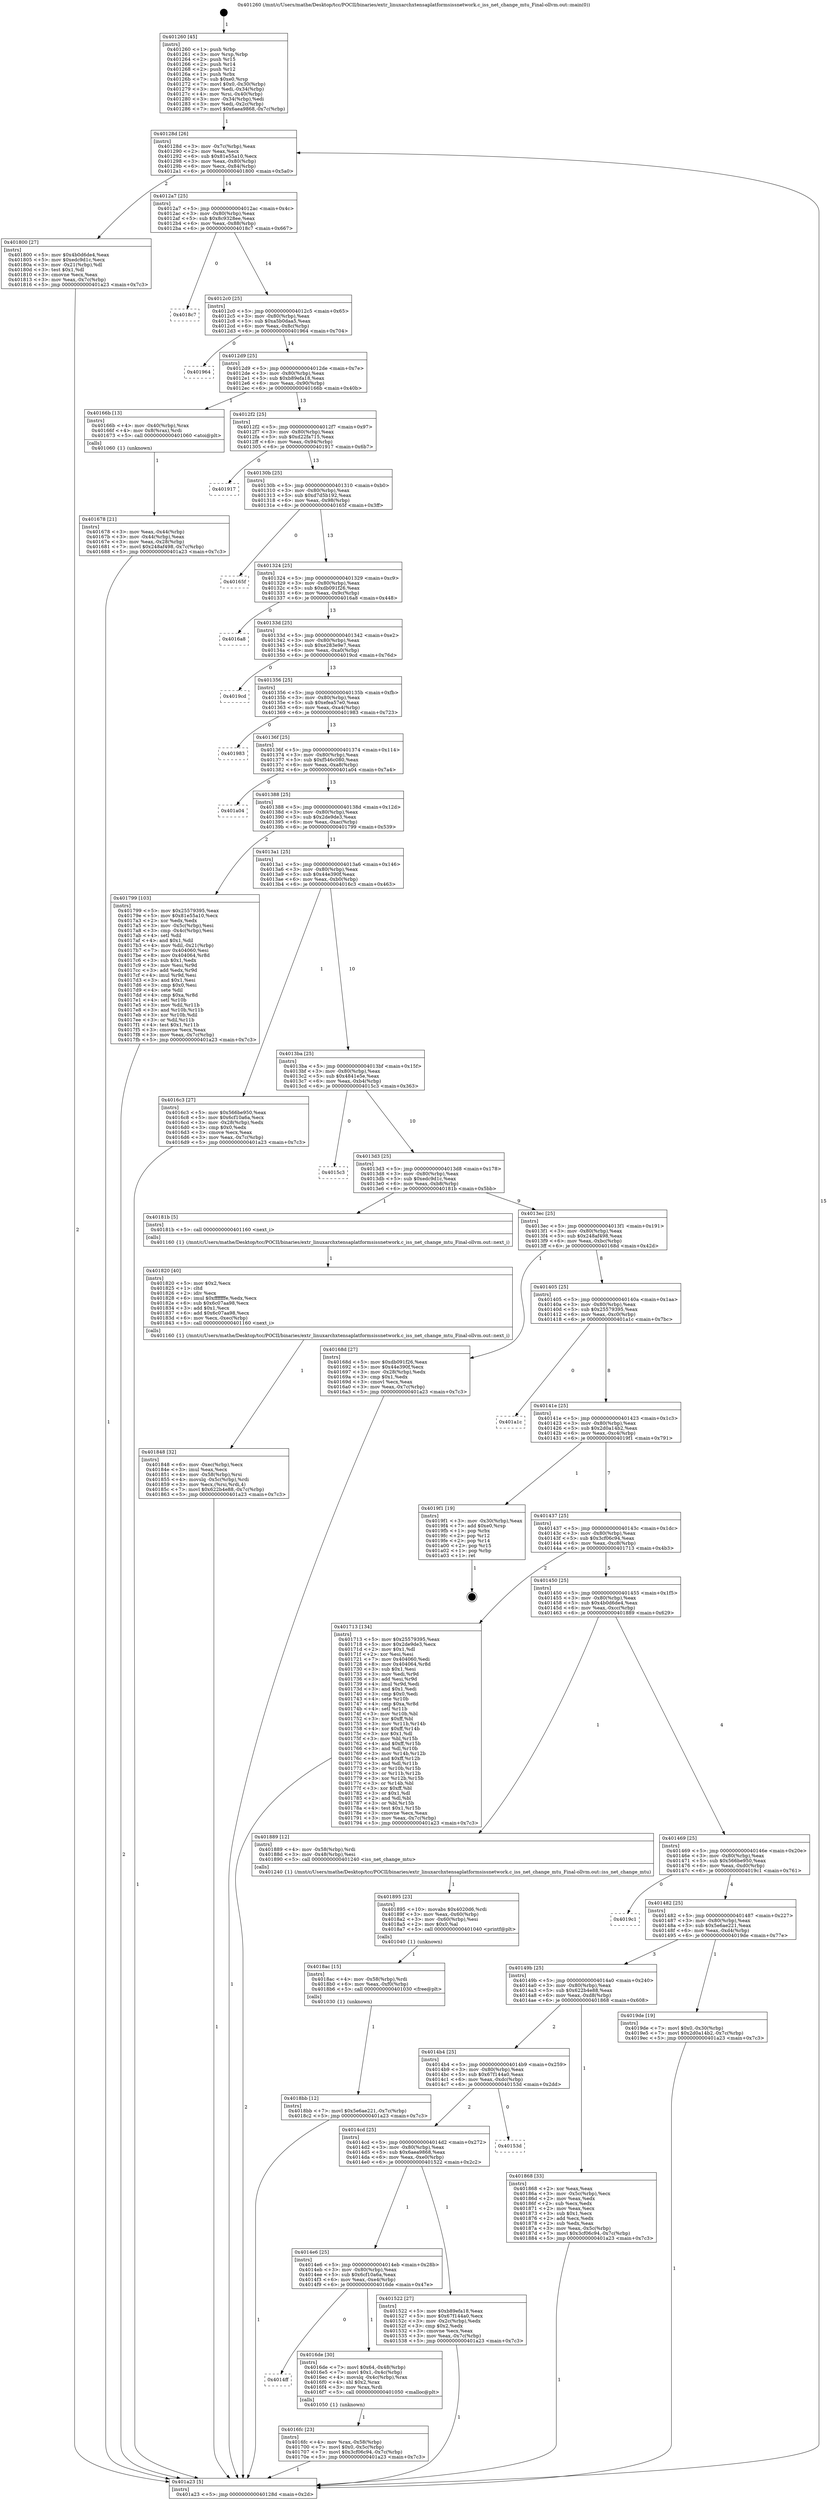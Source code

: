 digraph "0x401260" {
  label = "0x401260 (/mnt/c/Users/mathe/Desktop/tcc/POCII/binaries/extr_linuxarchxtensaplatformsissnetwork.c_iss_net_change_mtu_Final-ollvm.out::main(0))"
  labelloc = "t"
  node[shape=record]

  Entry [label="",width=0.3,height=0.3,shape=circle,fillcolor=black,style=filled]
  "0x40128d" [label="{
     0x40128d [26]\l
     | [instrs]\l
     &nbsp;&nbsp;0x40128d \<+3\>: mov -0x7c(%rbp),%eax\l
     &nbsp;&nbsp;0x401290 \<+2\>: mov %eax,%ecx\l
     &nbsp;&nbsp;0x401292 \<+6\>: sub $0x81e55a10,%ecx\l
     &nbsp;&nbsp;0x401298 \<+3\>: mov %eax,-0x80(%rbp)\l
     &nbsp;&nbsp;0x40129b \<+6\>: mov %ecx,-0x84(%rbp)\l
     &nbsp;&nbsp;0x4012a1 \<+6\>: je 0000000000401800 \<main+0x5a0\>\l
  }"]
  "0x401800" [label="{
     0x401800 [27]\l
     | [instrs]\l
     &nbsp;&nbsp;0x401800 \<+5\>: mov $0x4b0d6de4,%eax\l
     &nbsp;&nbsp;0x401805 \<+5\>: mov $0xedc9d1c,%ecx\l
     &nbsp;&nbsp;0x40180a \<+3\>: mov -0x21(%rbp),%dl\l
     &nbsp;&nbsp;0x40180d \<+3\>: test $0x1,%dl\l
     &nbsp;&nbsp;0x401810 \<+3\>: cmovne %ecx,%eax\l
     &nbsp;&nbsp;0x401813 \<+3\>: mov %eax,-0x7c(%rbp)\l
     &nbsp;&nbsp;0x401816 \<+5\>: jmp 0000000000401a23 \<main+0x7c3\>\l
  }"]
  "0x4012a7" [label="{
     0x4012a7 [25]\l
     | [instrs]\l
     &nbsp;&nbsp;0x4012a7 \<+5\>: jmp 00000000004012ac \<main+0x4c\>\l
     &nbsp;&nbsp;0x4012ac \<+3\>: mov -0x80(%rbp),%eax\l
     &nbsp;&nbsp;0x4012af \<+5\>: sub $0x8c9328ee,%eax\l
     &nbsp;&nbsp;0x4012b4 \<+6\>: mov %eax,-0x88(%rbp)\l
     &nbsp;&nbsp;0x4012ba \<+6\>: je 00000000004018c7 \<main+0x667\>\l
  }"]
  Exit [label="",width=0.3,height=0.3,shape=circle,fillcolor=black,style=filled,peripheries=2]
  "0x4018c7" [label="{
     0x4018c7\l
  }", style=dashed]
  "0x4012c0" [label="{
     0x4012c0 [25]\l
     | [instrs]\l
     &nbsp;&nbsp;0x4012c0 \<+5\>: jmp 00000000004012c5 \<main+0x65\>\l
     &nbsp;&nbsp;0x4012c5 \<+3\>: mov -0x80(%rbp),%eax\l
     &nbsp;&nbsp;0x4012c8 \<+5\>: sub $0xa5b0daa5,%eax\l
     &nbsp;&nbsp;0x4012cd \<+6\>: mov %eax,-0x8c(%rbp)\l
     &nbsp;&nbsp;0x4012d3 \<+6\>: je 0000000000401964 \<main+0x704\>\l
  }"]
  "0x4018bb" [label="{
     0x4018bb [12]\l
     | [instrs]\l
     &nbsp;&nbsp;0x4018bb \<+7\>: movl $0x5e6ae221,-0x7c(%rbp)\l
     &nbsp;&nbsp;0x4018c2 \<+5\>: jmp 0000000000401a23 \<main+0x7c3\>\l
  }"]
  "0x401964" [label="{
     0x401964\l
  }", style=dashed]
  "0x4012d9" [label="{
     0x4012d9 [25]\l
     | [instrs]\l
     &nbsp;&nbsp;0x4012d9 \<+5\>: jmp 00000000004012de \<main+0x7e\>\l
     &nbsp;&nbsp;0x4012de \<+3\>: mov -0x80(%rbp),%eax\l
     &nbsp;&nbsp;0x4012e1 \<+5\>: sub $0xb89efa18,%eax\l
     &nbsp;&nbsp;0x4012e6 \<+6\>: mov %eax,-0x90(%rbp)\l
     &nbsp;&nbsp;0x4012ec \<+6\>: je 000000000040166b \<main+0x40b\>\l
  }"]
  "0x4018ac" [label="{
     0x4018ac [15]\l
     | [instrs]\l
     &nbsp;&nbsp;0x4018ac \<+4\>: mov -0x58(%rbp),%rdi\l
     &nbsp;&nbsp;0x4018b0 \<+6\>: mov %eax,-0xf0(%rbp)\l
     &nbsp;&nbsp;0x4018b6 \<+5\>: call 0000000000401030 \<free@plt\>\l
     | [calls]\l
     &nbsp;&nbsp;0x401030 \{1\} (unknown)\l
  }"]
  "0x40166b" [label="{
     0x40166b [13]\l
     | [instrs]\l
     &nbsp;&nbsp;0x40166b \<+4\>: mov -0x40(%rbp),%rax\l
     &nbsp;&nbsp;0x40166f \<+4\>: mov 0x8(%rax),%rdi\l
     &nbsp;&nbsp;0x401673 \<+5\>: call 0000000000401060 \<atoi@plt\>\l
     | [calls]\l
     &nbsp;&nbsp;0x401060 \{1\} (unknown)\l
  }"]
  "0x4012f2" [label="{
     0x4012f2 [25]\l
     | [instrs]\l
     &nbsp;&nbsp;0x4012f2 \<+5\>: jmp 00000000004012f7 \<main+0x97\>\l
     &nbsp;&nbsp;0x4012f7 \<+3\>: mov -0x80(%rbp),%eax\l
     &nbsp;&nbsp;0x4012fa \<+5\>: sub $0xd22fa715,%eax\l
     &nbsp;&nbsp;0x4012ff \<+6\>: mov %eax,-0x94(%rbp)\l
     &nbsp;&nbsp;0x401305 \<+6\>: je 0000000000401917 \<main+0x6b7\>\l
  }"]
  "0x401895" [label="{
     0x401895 [23]\l
     | [instrs]\l
     &nbsp;&nbsp;0x401895 \<+10\>: movabs $0x4020d6,%rdi\l
     &nbsp;&nbsp;0x40189f \<+3\>: mov %eax,-0x60(%rbp)\l
     &nbsp;&nbsp;0x4018a2 \<+3\>: mov -0x60(%rbp),%esi\l
     &nbsp;&nbsp;0x4018a5 \<+2\>: mov $0x0,%al\l
     &nbsp;&nbsp;0x4018a7 \<+5\>: call 0000000000401040 \<printf@plt\>\l
     | [calls]\l
     &nbsp;&nbsp;0x401040 \{1\} (unknown)\l
  }"]
  "0x401917" [label="{
     0x401917\l
  }", style=dashed]
  "0x40130b" [label="{
     0x40130b [25]\l
     | [instrs]\l
     &nbsp;&nbsp;0x40130b \<+5\>: jmp 0000000000401310 \<main+0xb0\>\l
     &nbsp;&nbsp;0x401310 \<+3\>: mov -0x80(%rbp),%eax\l
     &nbsp;&nbsp;0x401313 \<+5\>: sub $0xd7d5b192,%eax\l
     &nbsp;&nbsp;0x401318 \<+6\>: mov %eax,-0x98(%rbp)\l
     &nbsp;&nbsp;0x40131e \<+6\>: je 000000000040165f \<main+0x3ff\>\l
  }"]
  "0x401848" [label="{
     0x401848 [32]\l
     | [instrs]\l
     &nbsp;&nbsp;0x401848 \<+6\>: mov -0xec(%rbp),%ecx\l
     &nbsp;&nbsp;0x40184e \<+3\>: imul %eax,%ecx\l
     &nbsp;&nbsp;0x401851 \<+4\>: mov -0x58(%rbp),%rsi\l
     &nbsp;&nbsp;0x401855 \<+4\>: movslq -0x5c(%rbp),%rdi\l
     &nbsp;&nbsp;0x401859 \<+3\>: mov %ecx,(%rsi,%rdi,4)\l
     &nbsp;&nbsp;0x40185c \<+7\>: movl $0x622b4e88,-0x7c(%rbp)\l
     &nbsp;&nbsp;0x401863 \<+5\>: jmp 0000000000401a23 \<main+0x7c3\>\l
  }"]
  "0x40165f" [label="{
     0x40165f\l
  }", style=dashed]
  "0x401324" [label="{
     0x401324 [25]\l
     | [instrs]\l
     &nbsp;&nbsp;0x401324 \<+5\>: jmp 0000000000401329 \<main+0xc9\>\l
     &nbsp;&nbsp;0x401329 \<+3\>: mov -0x80(%rbp),%eax\l
     &nbsp;&nbsp;0x40132c \<+5\>: sub $0xdb091f26,%eax\l
     &nbsp;&nbsp;0x401331 \<+6\>: mov %eax,-0x9c(%rbp)\l
     &nbsp;&nbsp;0x401337 \<+6\>: je 00000000004016a8 \<main+0x448\>\l
  }"]
  "0x401820" [label="{
     0x401820 [40]\l
     | [instrs]\l
     &nbsp;&nbsp;0x401820 \<+5\>: mov $0x2,%ecx\l
     &nbsp;&nbsp;0x401825 \<+1\>: cltd\l
     &nbsp;&nbsp;0x401826 \<+2\>: idiv %ecx\l
     &nbsp;&nbsp;0x401828 \<+6\>: imul $0xfffffffe,%edx,%ecx\l
     &nbsp;&nbsp;0x40182e \<+6\>: sub $0x6c07aa98,%ecx\l
     &nbsp;&nbsp;0x401834 \<+3\>: add $0x1,%ecx\l
     &nbsp;&nbsp;0x401837 \<+6\>: add $0x6c07aa98,%ecx\l
     &nbsp;&nbsp;0x40183d \<+6\>: mov %ecx,-0xec(%rbp)\l
     &nbsp;&nbsp;0x401843 \<+5\>: call 0000000000401160 \<next_i\>\l
     | [calls]\l
     &nbsp;&nbsp;0x401160 \{1\} (/mnt/c/Users/mathe/Desktop/tcc/POCII/binaries/extr_linuxarchxtensaplatformsissnetwork.c_iss_net_change_mtu_Final-ollvm.out::next_i)\l
  }"]
  "0x4016a8" [label="{
     0x4016a8\l
  }", style=dashed]
  "0x40133d" [label="{
     0x40133d [25]\l
     | [instrs]\l
     &nbsp;&nbsp;0x40133d \<+5\>: jmp 0000000000401342 \<main+0xe2\>\l
     &nbsp;&nbsp;0x401342 \<+3\>: mov -0x80(%rbp),%eax\l
     &nbsp;&nbsp;0x401345 \<+5\>: sub $0xe283e9e7,%eax\l
     &nbsp;&nbsp;0x40134a \<+6\>: mov %eax,-0xa0(%rbp)\l
     &nbsp;&nbsp;0x401350 \<+6\>: je 00000000004019cd \<main+0x76d\>\l
  }"]
  "0x4016fc" [label="{
     0x4016fc [23]\l
     | [instrs]\l
     &nbsp;&nbsp;0x4016fc \<+4\>: mov %rax,-0x58(%rbp)\l
     &nbsp;&nbsp;0x401700 \<+7\>: movl $0x0,-0x5c(%rbp)\l
     &nbsp;&nbsp;0x401707 \<+7\>: movl $0x3cf06c94,-0x7c(%rbp)\l
     &nbsp;&nbsp;0x40170e \<+5\>: jmp 0000000000401a23 \<main+0x7c3\>\l
  }"]
  "0x4019cd" [label="{
     0x4019cd\l
  }", style=dashed]
  "0x401356" [label="{
     0x401356 [25]\l
     | [instrs]\l
     &nbsp;&nbsp;0x401356 \<+5\>: jmp 000000000040135b \<main+0xfb\>\l
     &nbsp;&nbsp;0x40135b \<+3\>: mov -0x80(%rbp),%eax\l
     &nbsp;&nbsp;0x40135e \<+5\>: sub $0xefea57e0,%eax\l
     &nbsp;&nbsp;0x401363 \<+6\>: mov %eax,-0xa4(%rbp)\l
     &nbsp;&nbsp;0x401369 \<+6\>: je 0000000000401983 \<main+0x723\>\l
  }"]
  "0x4014ff" [label="{
     0x4014ff\l
  }", style=dashed]
  "0x401983" [label="{
     0x401983\l
  }", style=dashed]
  "0x40136f" [label="{
     0x40136f [25]\l
     | [instrs]\l
     &nbsp;&nbsp;0x40136f \<+5\>: jmp 0000000000401374 \<main+0x114\>\l
     &nbsp;&nbsp;0x401374 \<+3\>: mov -0x80(%rbp),%eax\l
     &nbsp;&nbsp;0x401377 \<+5\>: sub $0xf546c080,%eax\l
     &nbsp;&nbsp;0x40137c \<+6\>: mov %eax,-0xa8(%rbp)\l
     &nbsp;&nbsp;0x401382 \<+6\>: je 0000000000401a04 \<main+0x7a4\>\l
  }"]
  "0x4016de" [label="{
     0x4016de [30]\l
     | [instrs]\l
     &nbsp;&nbsp;0x4016de \<+7\>: movl $0x64,-0x48(%rbp)\l
     &nbsp;&nbsp;0x4016e5 \<+7\>: movl $0x1,-0x4c(%rbp)\l
     &nbsp;&nbsp;0x4016ec \<+4\>: movslq -0x4c(%rbp),%rax\l
     &nbsp;&nbsp;0x4016f0 \<+4\>: shl $0x2,%rax\l
     &nbsp;&nbsp;0x4016f4 \<+3\>: mov %rax,%rdi\l
     &nbsp;&nbsp;0x4016f7 \<+5\>: call 0000000000401050 \<malloc@plt\>\l
     | [calls]\l
     &nbsp;&nbsp;0x401050 \{1\} (unknown)\l
  }"]
  "0x401a04" [label="{
     0x401a04\l
  }", style=dashed]
  "0x401388" [label="{
     0x401388 [25]\l
     | [instrs]\l
     &nbsp;&nbsp;0x401388 \<+5\>: jmp 000000000040138d \<main+0x12d\>\l
     &nbsp;&nbsp;0x40138d \<+3\>: mov -0x80(%rbp),%eax\l
     &nbsp;&nbsp;0x401390 \<+5\>: sub $0x2de9de3,%eax\l
     &nbsp;&nbsp;0x401395 \<+6\>: mov %eax,-0xac(%rbp)\l
     &nbsp;&nbsp;0x40139b \<+6\>: je 0000000000401799 \<main+0x539\>\l
  }"]
  "0x401678" [label="{
     0x401678 [21]\l
     | [instrs]\l
     &nbsp;&nbsp;0x401678 \<+3\>: mov %eax,-0x44(%rbp)\l
     &nbsp;&nbsp;0x40167b \<+3\>: mov -0x44(%rbp),%eax\l
     &nbsp;&nbsp;0x40167e \<+3\>: mov %eax,-0x28(%rbp)\l
     &nbsp;&nbsp;0x401681 \<+7\>: movl $0x248af498,-0x7c(%rbp)\l
     &nbsp;&nbsp;0x401688 \<+5\>: jmp 0000000000401a23 \<main+0x7c3\>\l
  }"]
  "0x401799" [label="{
     0x401799 [103]\l
     | [instrs]\l
     &nbsp;&nbsp;0x401799 \<+5\>: mov $0x25579395,%eax\l
     &nbsp;&nbsp;0x40179e \<+5\>: mov $0x81e55a10,%ecx\l
     &nbsp;&nbsp;0x4017a3 \<+2\>: xor %edx,%edx\l
     &nbsp;&nbsp;0x4017a5 \<+3\>: mov -0x5c(%rbp),%esi\l
     &nbsp;&nbsp;0x4017a8 \<+3\>: cmp -0x4c(%rbp),%esi\l
     &nbsp;&nbsp;0x4017ab \<+4\>: setl %dil\l
     &nbsp;&nbsp;0x4017af \<+4\>: and $0x1,%dil\l
     &nbsp;&nbsp;0x4017b3 \<+4\>: mov %dil,-0x21(%rbp)\l
     &nbsp;&nbsp;0x4017b7 \<+7\>: mov 0x404060,%esi\l
     &nbsp;&nbsp;0x4017be \<+8\>: mov 0x404064,%r8d\l
     &nbsp;&nbsp;0x4017c6 \<+3\>: sub $0x1,%edx\l
     &nbsp;&nbsp;0x4017c9 \<+3\>: mov %esi,%r9d\l
     &nbsp;&nbsp;0x4017cc \<+3\>: add %edx,%r9d\l
     &nbsp;&nbsp;0x4017cf \<+4\>: imul %r9d,%esi\l
     &nbsp;&nbsp;0x4017d3 \<+3\>: and $0x1,%esi\l
     &nbsp;&nbsp;0x4017d6 \<+3\>: cmp $0x0,%esi\l
     &nbsp;&nbsp;0x4017d9 \<+4\>: sete %dil\l
     &nbsp;&nbsp;0x4017dd \<+4\>: cmp $0xa,%r8d\l
     &nbsp;&nbsp;0x4017e1 \<+4\>: setl %r10b\l
     &nbsp;&nbsp;0x4017e5 \<+3\>: mov %dil,%r11b\l
     &nbsp;&nbsp;0x4017e8 \<+3\>: and %r10b,%r11b\l
     &nbsp;&nbsp;0x4017eb \<+3\>: xor %r10b,%dil\l
     &nbsp;&nbsp;0x4017ee \<+3\>: or %dil,%r11b\l
     &nbsp;&nbsp;0x4017f1 \<+4\>: test $0x1,%r11b\l
     &nbsp;&nbsp;0x4017f5 \<+3\>: cmovne %ecx,%eax\l
     &nbsp;&nbsp;0x4017f8 \<+3\>: mov %eax,-0x7c(%rbp)\l
     &nbsp;&nbsp;0x4017fb \<+5\>: jmp 0000000000401a23 \<main+0x7c3\>\l
  }"]
  "0x4013a1" [label="{
     0x4013a1 [25]\l
     | [instrs]\l
     &nbsp;&nbsp;0x4013a1 \<+5\>: jmp 00000000004013a6 \<main+0x146\>\l
     &nbsp;&nbsp;0x4013a6 \<+3\>: mov -0x80(%rbp),%eax\l
     &nbsp;&nbsp;0x4013a9 \<+5\>: sub $0x44e390f,%eax\l
     &nbsp;&nbsp;0x4013ae \<+6\>: mov %eax,-0xb0(%rbp)\l
     &nbsp;&nbsp;0x4013b4 \<+6\>: je 00000000004016c3 \<main+0x463\>\l
  }"]
  "0x401260" [label="{
     0x401260 [45]\l
     | [instrs]\l
     &nbsp;&nbsp;0x401260 \<+1\>: push %rbp\l
     &nbsp;&nbsp;0x401261 \<+3\>: mov %rsp,%rbp\l
     &nbsp;&nbsp;0x401264 \<+2\>: push %r15\l
     &nbsp;&nbsp;0x401266 \<+2\>: push %r14\l
     &nbsp;&nbsp;0x401268 \<+2\>: push %r12\l
     &nbsp;&nbsp;0x40126a \<+1\>: push %rbx\l
     &nbsp;&nbsp;0x40126b \<+7\>: sub $0xe0,%rsp\l
     &nbsp;&nbsp;0x401272 \<+7\>: movl $0x0,-0x30(%rbp)\l
     &nbsp;&nbsp;0x401279 \<+3\>: mov %edi,-0x34(%rbp)\l
     &nbsp;&nbsp;0x40127c \<+4\>: mov %rsi,-0x40(%rbp)\l
     &nbsp;&nbsp;0x401280 \<+3\>: mov -0x34(%rbp),%edi\l
     &nbsp;&nbsp;0x401283 \<+3\>: mov %edi,-0x2c(%rbp)\l
     &nbsp;&nbsp;0x401286 \<+7\>: movl $0x6aea9868,-0x7c(%rbp)\l
  }"]
  "0x4016c3" [label="{
     0x4016c3 [27]\l
     | [instrs]\l
     &nbsp;&nbsp;0x4016c3 \<+5\>: mov $0x566be950,%eax\l
     &nbsp;&nbsp;0x4016c8 \<+5\>: mov $0x6cf10a6a,%ecx\l
     &nbsp;&nbsp;0x4016cd \<+3\>: mov -0x28(%rbp),%edx\l
     &nbsp;&nbsp;0x4016d0 \<+3\>: cmp $0x0,%edx\l
     &nbsp;&nbsp;0x4016d3 \<+3\>: cmove %ecx,%eax\l
     &nbsp;&nbsp;0x4016d6 \<+3\>: mov %eax,-0x7c(%rbp)\l
     &nbsp;&nbsp;0x4016d9 \<+5\>: jmp 0000000000401a23 \<main+0x7c3\>\l
  }"]
  "0x4013ba" [label="{
     0x4013ba [25]\l
     | [instrs]\l
     &nbsp;&nbsp;0x4013ba \<+5\>: jmp 00000000004013bf \<main+0x15f\>\l
     &nbsp;&nbsp;0x4013bf \<+3\>: mov -0x80(%rbp),%eax\l
     &nbsp;&nbsp;0x4013c2 \<+5\>: sub $0x4841e5e,%eax\l
     &nbsp;&nbsp;0x4013c7 \<+6\>: mov %eax,-0xb4(%rbp)\l
     &nbsp;&nbsp;0x4013cd \<+6\>: je 00000000004015c3 \<main+0x363\>\l
  }"]
  "0x401a23" [label="{
     0x401a23 [5]\l
     | [instrs]\l
     &nbsp;&nbsp;0x401a23 \<+5\>: jmp 000000000040128d \<main+0x2d\>\l
  }"]
  "0x4015c3" [label="{
     0x4015c3\l
  }", style=dashed]
  "0x4013d3" [label="{
     0x4013d3 [25]\l
     | [instrs]\l
     &nbsp;&nbsp;0x4013d3 \<+5\>: jmp 00000000004013d8 \<main+0x178\>\l
     &nbsp;&nbsp;0x4013d8 \<+3\>: mov -0x80(%rbp),%eax\l
     &nbsp;&nbsp;0x4013db \<+5\>: sub $0xedc9d1c,%eax\l
     &nbsp;&nbsp;0x4013e0 \<+6\>: mov %eax,-0xb8(%rbp)\l
     &nbsp;&nbsp;0x4013e6 \<+6\>: je 000000000040181b \<main+0x5bb\>\l
  }"]
  "0x4014e6" [label="{
     0x4014e6 [25]\l
     | [instrs]\l
     &nbsp;&nbsp;0x4014e6 \<+5\>: jmp 00000000004014eb \<main+0x28b\>\l
     &nbsp;&nbsp;0x4014eb \<+3\>: mov -0x80(%rbp),%eax\l
     &nbsp;&nbsp;0x4014ee \<+5\>: sub $0x6cf10a6a,%eax\l
     &nbsp;&nbsp;0x4014f3 \<+6\>: mov %eax,-0xe4(%rbp)\l
     &nbsp;&nbsp;0x4014f9 \<+6\>: je 00000000004016de \<main+0x47e\>\l
  }"]
  "0x40181b" [label="{
     0x40181b [5]\l
     | [instrs]\l
     &nbsp;&nbsp;0x40181b \<+5\>: call 0000000000401160 \<next_i\>\l
     | [calls]\l
     &nbsp;&nbsp;0x401160 \{1\} (/mnt/c/Users/mathe/Desktop/tcc/POCII/binaries/extr_linuxarchxtensaplatformsissnetwork.c_iss_net_change_mtu_Final-ollvm.out::next_i)\l
  }"]
  "0x4013ec" [label="{
     0x4013ec [25]\l
     | [instrs]\l
     &nbsp;&nbsp;0x4013ec \<+5\>: jmp 00000000004013f1 \<main+0x191\>\l
     &nbsp;&nbsp;0x4013f1 \<+3\>: mov -0x80(%rbp),%eax\l
     &nbsp;&nbsp;0x4013f4 \<+5\>: sub $0x248af498,%eax\l
     &nbsp;&nbsp;0x4013f9 \<+6\>: mov %eax,-0xbc(%rbp)\l
     &nbsp;&nbsp;0x4013ff \<+6\>: je 000000000040168d \<main+0x42d\>\l
  }"]
  "0x401522" [label="{
     0x401522 [27]\l
     | [instrs]\l
     &nbsp;&nbsp;0x401522 \<+5\>: mov $0xb89efa18,%eax\l
     &nbsp;&nbsp;0x401527 \<+5\>: mov $0x67f144a0,%ecx\l
     &nbsp;&nbsp;0x40152c \<+3\>: mov -0x2c(%rbp),%edx\l
     &nbsp;&nbsp;0x40152f \<+3\>: cmp $0x2,%edx\l
     &nbsp;&nbsp;0x401532 \<+3\>: cmovne %ecx,%eax\l
     &nbsp;&nbsp;0x401535 \<+3\>: mov %eax,-0x7c(%rbp)\l
     &nbsp;&nbsp;0x401538 \<+5\>: jmp 0000000000401a23 \<main+0x7c3\>\l
  }"]
  "0x40168d" [label="{
     0x40168d [27]\l
     | [instrs]\l
     &nbsp;&nbsp;0x40168d \<+5\>: mov $0xdb091f26,%eax\l
     &nbsp;&nbsp;0x401692 \<+5\>: mov $0x44e390f,%ecx\l
     &nbsp;&nbsp;0x401697 \<+3\>: mov -0x28(%rbp),%edx\l
     &nbsp;&nbsp;0x40169a \<+3\>: cmp $0x1,%edx\l
     &nbsp;&nbsp;0x40169d \<+3\>: cmovl %ecx,%eax\l
     &nbsp;&nbsp;0x4016a0 \<+3\>: mov %eax,-0x7c(%rbp)\l
     &nbsp;&nbsp;0x4016a3 \<+5\>: jmp 0000000000401a23 \<main+0x7c3\>\l
  }"]
  "0x401405" [label="{
     0x401405 [25]\l
     | [instrs]\l
     &nbsp;&nbsp;0x401405 \<+5\>: jmp 000000000040140a \<main+0x1aa\>\l
     &nbsp;&nbsp;0x40140a \<+3\>: mov -0x80(%rbp),%eax\l
     &nbsp;&nbsp;0x40140d \<+5\>: sub $0x25579395,%eax\l
     &nbsp;&nbsp;0x401412 \<+6\>: mov %eax,-0xc0(%rbp)\l
     &nbsp;&nbsp;0x401418 \<+6\>: je 0000000000401a1c \<main+0x7bc\>\l
  }"]
  "0x4014cd" [label="{
     0x4014cd [25]\l
     | [instrs]\l
     &nbsp;&nbsp;0x4014cd \<+5\>: jmp 00000000004014d2 \<main+0x272\>\l
     &nbsp;&nbsp;0x4014d2 \<+3\>: mov -0x80(%rbp),%eax\l
     &nbsp;&nbsp;0x4014d5 \<+5\>: sub $0x6aea9868,%eax\l
     &nbsp;&nbsp;0x4014da \<+6\>: mov %eax,-0xe0(%rbp)\l
     &nbsp;&nbsp;0x4014e0 \<+6\>: je 0000000000401522 \<main+0x2c2\>\l
  }"]
  "0x401a1c" [label="{
     0x401a1c\l
  }", style=dashed]
  "0x40141e" [label="{
     0x40141e [25]\l
     | [instrs]\l
     &nbsp;&nbsp;0x40141e \<+5\>: jmp 0000000000401423 \<main+0x1c3\>\l
     &nbsp;&nbsp;0x401423 \<+3\>: mov -0x80(%rbp),%eax\l
     &nbsp;&nbsp;0x401426 \<+5\>: sub $0x2d0a14b2,%eax\l
     &nbsp;&nbsp;0x40142b \<+6\>: mov %eax,-0xc4(%rbp)\l
     &nbsp;&nbsp;0x401431 \<+6\>: je 00000000004019f1 \<main+0x791\>\l
  }"]
  "0x40153d" [label="{
     0x40153d\l
  }", style=dashed]
  "0x4019f1" [label="{
     0x4019f1 [19]\l
     | [instrs]\l
     &nbsp;&nbsp;0x4019f1 \<+3\>: mov -0x30(%rbp),%eax\l
     &nbsp;&nbsp;0x4019f4 \<+7\>: add $0xe0,%rsp\l
     &nbsp;&nbsp;0x4019fb \<+1\>: pop %rbx\l
     &nbsp;&nbsp;0x4019fc \<+2\>: pop %r12\l
     &nbsp;&nbsp;0x4019fe \<+2\>: pop %r14\l
     &nbsp;&nbsp;0x401a00 \<+2\>: pop %r15\l
     &nbsp;&nbsp;0x401a02 \<+1\>: pop %rbp\l
     &nbsp;&nbsp;0x401a03 \<+1\>: ret\l
  }"]
  "0x401437" [label="{
     0x401437 [25]\l
     | [instrs]\l
     &nbsp;&nbsp;0x401437 \<+5\>: jmp 000000000040143c \<main+0x1dc\>\l
     &nbsp;&nbsp;0x40143c \<+3\>: mov -0x80(%rbp),%eax\l
     &nbsp;&nbsp;0x40143f \<+5\>: sub $0x3cf06c94,%eax\l
     &nbsp;&nbsp;0x401444 \<+6\>: mov %eax,-0xc8(%rbp)\l
     &nbsp;&nbsp;0x40144a \<+6\>: je 0000000000401713 \<main+0x4b3\>\l
  }"]
  "0x4014b4" [label="{
     0x4014b4 [25]\l
     | [instrs]\l
     &nbsp;&nbsp;0x4014b4 \<+5\>: jmp 00000000004014b9 \<main+0x259\>\l
     &nbsp;&nbsp;0x4014b9 \<+3\>: mov -0x80(%rbp),%eax\l
     &nbsp;&nbsp;0x4014bc \<+5\>: sub $0x67f144a0,%eax\l
     &nbsp;&nbsp;0x4014c1 \<+6\>: mov %eax,-0xdc(%rbp)\l
     &nbsp;&nbsp;0x4014c7 \<+6\>: je 000000000040153d \<main+0x2dd\>\l
  }"]
  "0x401713" [label="{
     0x401713 [134]\l
     | [instrs]\l
     &nbsp;&nbsp;0x401713 \<+5\>: mov $0x25579395,%eax\l
     &nbsp;&nbsp;0x401718 \<+5\>: mov $0x2de9de3,%ecx\l
     &nbsp;&nbsp;0x40171d \<+2\>: mov $0x1,%dl\l
     &nbsp;&nbsp;0x40171f \<+2\>: xor %esi,%esi\l
     &nbsp;&nbsp;0x401721 \<+7\>: mov 0x404060,%edi\l
     &nbsp;&nbsp;0x401728 \<+8\>: mov 0x404064,%r8d\l
     &nbsp;&nbsp;0x401730 \<+3\>: sub $0x1,%esi\l
     &nbsp;&nbsp;0x401733 \<+3\>: mov %edi,%r9d\l
     &nbsp;&nbsp;0x401736 \<+3\>: add %esi,%r9d\l
     &nbsp;&nbsp;0x401739 \<+4\>: imul %r9d,%edi\l
     &nbsp;&nbsp;0x40173d \<+3\>: and $0x1,%edi\l
     &nbsp;&nbsp;0x401740 \<+3\>: cmp $0x0,%edi\l
     &nbsp;&nbsp;0x401743 \<+4\>: sete %r10b\l
     &nbsp;&nbsp;0x401747 \<+4\>: cmp $0xa,%r8d\l
     &nbsp;&nbsp;0x40174b \<+4\>: setl %r11b\l
     &nbsp;&nbsp;0x40174f \<+3\>: mov %r10b,%bl\l
     &nbsp;&nbsp;0x401752 \<+3\>: xor $0xff,%bl\l
     &nbsp;&nbsp;0x401755 \<+3\>: mov %r11b,%r14b\l
     &nbsp;&nbsp;0x401758 \<+4\>: xor $0xff,%r14b\l
     &nbsp;&nbsp;0x40175c \<+3\>: xor $0x1,%dl\l
     &nbsp;&nbsp;0x40175f \<+3\>: mov %bl,%r15b\l
     &nbsp;&nbsp;0x401762 \<+4\>: and $0xff,%r15b\l
     &nbsp;&nbsp;0x401766 \<+3\>: and %dl,%r10b\l
     &nbsp;&nbsp;0x401769 \<+3\>: mov %r14b,%r12b\l
     &nbsp;&nbsp;0x40176c \<+4\>: and $0xff,%r12b\l
     &nbsp;&nbsp;0x401770 \<+3\>: and %dl,%r11b\l
     &nbsp;&nbsp;0x401773 \<+3\>: or %r10b,%r15b\l
     &nbsp;&nbsp;0x401776 \<+3\>: or %r11b,%r12b\l
     &nbsp;&nbsp;0x401779 \<+3\>: xor %r12b,%r15b\l
     &nbsp;&nbsp;0x40177c \<+3\>: or %r14b,%bl\l
     &nbsp;&nbsp;0x40177f \<+3\>: xor $0xff,%bl\l
     &nbsp;&nbsp;0x401782 \<+3\>: or $0x1,%dl\l
     &nbsp;&nbsp;0x401785 \<+2\>: and %dl,%bl\l
     &nbsp;&nbsp;0x401787 \<+3\>: or %bl,%r15b\l
     &nbsp;&nbsp;0x40178a \<+4\>: test $0x1,%r15b\l
     &nbsp;&nbsp;0x40178e \<+3\>: cmovne %ecx,%eax\l
     &nbsp;&nbsp;0x401791 \<+3\>: mov %eax,-0x7c(%rbp)\l
     &nbsp;&nbsp;0x401794 \<+5\>: jmp 0000000000401a23 \<main+0x7c3\>\l
  }"]
  "0x401450" [label="{
     0x401450 [25]\l
     | [instrs]\l
     &nbsp;&nbsp;0x401450 \<+5\>: jmp 0000000000401455 \<main+0x1f5\>\l
     &nbsp;&nbsp;0x401455 \<+3\>: mov -0x80(%rbp),%eax\l
     &nbsp;&nbsp;0x401458 \<+5\>: sub $0x4b0d6de4,%eax\l
     &nbsp;&nbsp;0x40145d \<+6\>: mov %eax,-0xcc(%rbp)\l
     &nbsp;&nbsp;0x401463 \<+6\>: je 0000000000401889 \<main+0x629\>\l
  }"]
  "0x401868" [label="{
     0x401868 [33]\l
     | [instrs]\l
     &nbsp;&nbsp;0x401868 \<+2\>: xor %eax,%eax\l
     &nbsp;&nbsp;0x40186a \<+3\>: mov -0x5c(%rbp),%ecx\l
     &nbsp;&nbsp;0x40186d \<+2\>: mov %eax,%edx\l
     &nbsp;&nbsp;0x40186f \<+2\>: sub %ecx,%edx\l
     &nbsp;&nbsp;0x401871 \<+2\>: mov %eax,%ecx\l
     &nbsp;&nbsp;0x401873 \<+3\>: sub $0x1,%ecx\l
     &nbsp;&nbsp;0x401876 \<+2\>: add %ecx,%edx\l
     &nbsp;&nbsp;0x401878 \<+2\>: sub %edx,%eax\l
     &nbsp;&nbsp;0x40187a \<+3\>: mov %eax,-0x5c(%rbp)\l
     &nbsp;&nbsp;0x40187d \<+7\>: movl $0x3cf06c94,-0x7c(%rbp)\l
     &nbsp;&nbsp;0x401884 \<+5\>: jmp 0000000000401a23 \<main+0x7c3\>\l
  }"]
  "0x401889" [label="{
     0x401889 [12]\l
     | [instrs]\l
     &nbsp;&nbsp;0x401889 \<+4\>: mov -0x58(%rbp),%rdi\l
     &nbsp;&nbsp;0x40188d \<+3\>: mov -0x48(%rbp),%esi\l
     &nbsp;&nbsp;0x401890 \<+5\>: call 0000000000401240 \<iss_net_change_mtu\>\l
     | [calls]\l
     &nbsp;&nbsp;0x401240 \{1\} (/mnt/c/Users/mathe/Desktop/tcc/POCII/binaries/extr_linuxarchxtensaplatformsissnetwork.c_iss_net_change_mtu_Final-ollvm.out::iss_net_change_mtu)\l
  }"]
  "0x401469" [label="{
     0x401469 [25]\l
     | [instrs]\l
     &nbsp;&nbsp;0x401469 \<+5\>: jmp 000000000040146e \<main+0x20e\>\l
     &nbsp;&nbsp;0x40146e \<+3\>: mov -0x80(%rbp),%eax\l
     &nbsp;&nbsp;0x401471 \<+5\>: sub $0x566be950,%eax\l
     &nbsp;&nbsp;0x401476 \<+6\>: mov %eax,-0xd0(%rbp)\l
     &nbsp;&nbsp;0x40147c \<+6\>: je 00000000004019c1 \<main+0x761\>\l
  }"]
  "0x40149b" [label="{
     0x40149b [25]\l
     | [instrs]\l
     &nbsp;&nbsp;0x40149b \<+5\>: jmp 00000000004014a0 \<main+0x240\>\l
     &nbsp;&nbsp;0x4014a0 \<+3\>: mov -0x80(%rbp),%eax\l
     &nbsp;&nbsp;0x4014a3 \<+5\>: sub $0x622b4e88,%eax\l
     &nbsp;&nbsp;0x4014a8 \<+6\>: mov %eax,-0xd8(%rbp)\l
     &nbsp;&nbsp;0x4014ae \<+6\>: je 0000000000401868 \<main+0x608\>\l
  }"]
  "0x4019c1" [label="{
     0x4019c1\l
  }", style=dashed]
  "0x401482" [label="{
     0x401482 [25]\l
     | [instrs]\l
     &nbsp;&nbsp;0x401482 \<+5\>: jmp 0000000000401487 \<main+0x227\>\l
     &nbsp;&nbsp;0x401487 \<+3\>: mov -0x80(%rbp),%eax\l
     &nbsp;&nbsp;0x40148a \<+5\>: sub $0x5e6ae221,%eax\l
     &nbsp;&nbsp;0x40148f \<+6\>: mov %eax,-0xd4(%rbp)\l
     &nbsp;&nbsp;0x401495 \<+6\>: je 00000000004019de \<main+0x77e\>\l
  }"]
  "0x4019de" [label="{
     0x4019de [19]\l
     | [instrs]\l
     &nbsp;&nbsp;0x4019de \<+7\>: movl $0x0,-0x30(%rbp)\l
     &nbsp;&nbsp;0x4019e5 \<+7\>: movl $0x2d0a14b2,-0x7c(%rbp)\l
     &nbsp;&nbsp;0x4019ec \<+5\>: jmp 0000000000401a23 \<main+0x7c3\>\l
  }"]
  Entry -> "0x401260" [label=" 1"]
  "0x40128d" -> "0x401800" [label=" 2"]
  "0x40128d" -> "0x4012a7" [label=" 14"]
  "0x4019f1" -> Exit [label=" 1"]
  "0x4012a7" -> "0x4018c7" [label=" 0"]
  "0x4012a7" -> "0x4012c0" [label=" 14"]
  "0x4019de" -> "0x401a23" [label=" 1"]
  "0x4012c0" -> "0x401964" [label=" 0"]
  "0x4012c0" -> "0x4012d9" [label=" 14"]
  "0x4018bb" -> "0x401a23" [label=" 1"]
  "0x4012d9" -> "0x40166b" [label=" 1"]
  "0x4012d9" -> "0x4012f2" [label=" 13"]
  "0x4018ac" -> "0x4018bb" [label=" 1"]
  "0x4012f2" -> "0x401917" [label=" 0"]
  "0x4012f2" -> "0x40130b" [label=" 13"]
  "0x401895" -> "0x4018ac" [label=" 1"]
  "0x40130b" -> "0x40165f" [label=" 0"]
  "0x40130b" -> "0x401324" [label=" 13"]
  "0x401889" -> "0x401895" [label=" 1"]
  "0x401324" -> "0x4016a8" [label=" 0"]
  "0x401324" -> "0x40133d" [label=" 13"]
  "0x401868" -> "0x401a23" [label=" 1"]
  "0x40133d" -> "0x4019cd" [label=" 0"]
  "0x40133d" -> "0x401356" [label=" 13"]
  "0x401848" -> "0x401a23" [label=" 1"]
  "0x401356" -> "0x401983" [label=" 0"]
  "0x401356" -> "0x40136f" [label=" 13"]
  "0x401820" -> "0x401848" [label=" 1"]
  "0x40136f" -> "0x401a04" [label=" 0"]
  "0x40136f" -> "0x401388" [label=" 13"]
  "0x40181b" -> "0x401820" [label=" 1"]
  "0x401388" -> "0x401799" [label=" 2"]
  "0x401388" -> "0x4013a1" [label=" 11"]
  "0x401799" -> "0x401a23" [label=" 2"]
  "0x4013a1" -> "0x4016c3" [label=" 1"]
  "0x4013a1" -> "0x4013ba" [label=" 10"]
  "0x401713" -> "0x401a23" [label=" 2"]
  "0x4013ba" -> "0x4015c3" [label=" 0"]
  "0x4013ba" -> "0x4013d3" [label=" 10"]
  "0x4016fc" -> "0x401a23" [label=" 1"]
  "0x4013d3" -> "0x40181b" [label=" 1"]
  "0x4013d3" -> "0x4013ec" [label=" 9"]
  "0x4016de" -> "0x4016fc" [label=" 1"]
  "0x4013ec" -> "0x40168d" [label=" 1"]
  "0x4013ec" -> "0x401405" [label=" 8"]
  "0x4014e6" -> "0x4014ff" [label=" 0"]
  "0x401405" -> "0x401a1c" [label=" 0"]
  "0x401405" -> "0x40141e" [label=" 8"]
  "0x401800" -> "0x401a23" [label=" 2"]
  "0x40141e" -> "0x4019f1" [label=" 1"]
  "0x40141e" -> "0x401437" [label=" 7"]
  "0x4016c3" -> "0x401a23" [label=" 1"]
  "0x401437" -> "0x401713" [label=" 2"]
  "0x401437" -> "0x401450" [label=" 5"]
  "0x401678" -> "0x401a23" [label=" 1"]
  "0x401450" -> "0x401889" [label=" 1"]
  "0x401450" -> "0x401469" [label=" 4"]
  "0x40166b" -> "0x401678" [label=" 1"]
  "0x401469" -> "0x4019c1" [label=" 0"]
  "0x401469" -> "0x401482" [label=" 4"]
  "0x401260" -> "0x40128d" [label=" 1"]
  "0x401482" -> "0x4019de" [label=" 1"]
  "0x401482" -> "0x40149b" [label=" 3"]
  "0x401a23" -> "0x40128d" [label=" 15"]
  "0x40149b" -> "0x401868" [label=" 1"]
  "0x40149b" -> "0x4014b4" [label=" 2"]
  "0x40168d" -> "0x401a23" [label=" 1"]
  "0x4014b4" -> "0x40153d" [label=" 0"]
  "0x4014b4" -> "0x4014cd" [label=" 2"]
  "0x4014e6" -> "0x4016de" [label=" 1"]
  "0x4014cd" -> "0x401522" [label=" 1"]
  "0x4014cd" -> "0x4014e6" [label=" 1"]
  "0x401522" -> "0x401a23" [label=" 1"]
}
